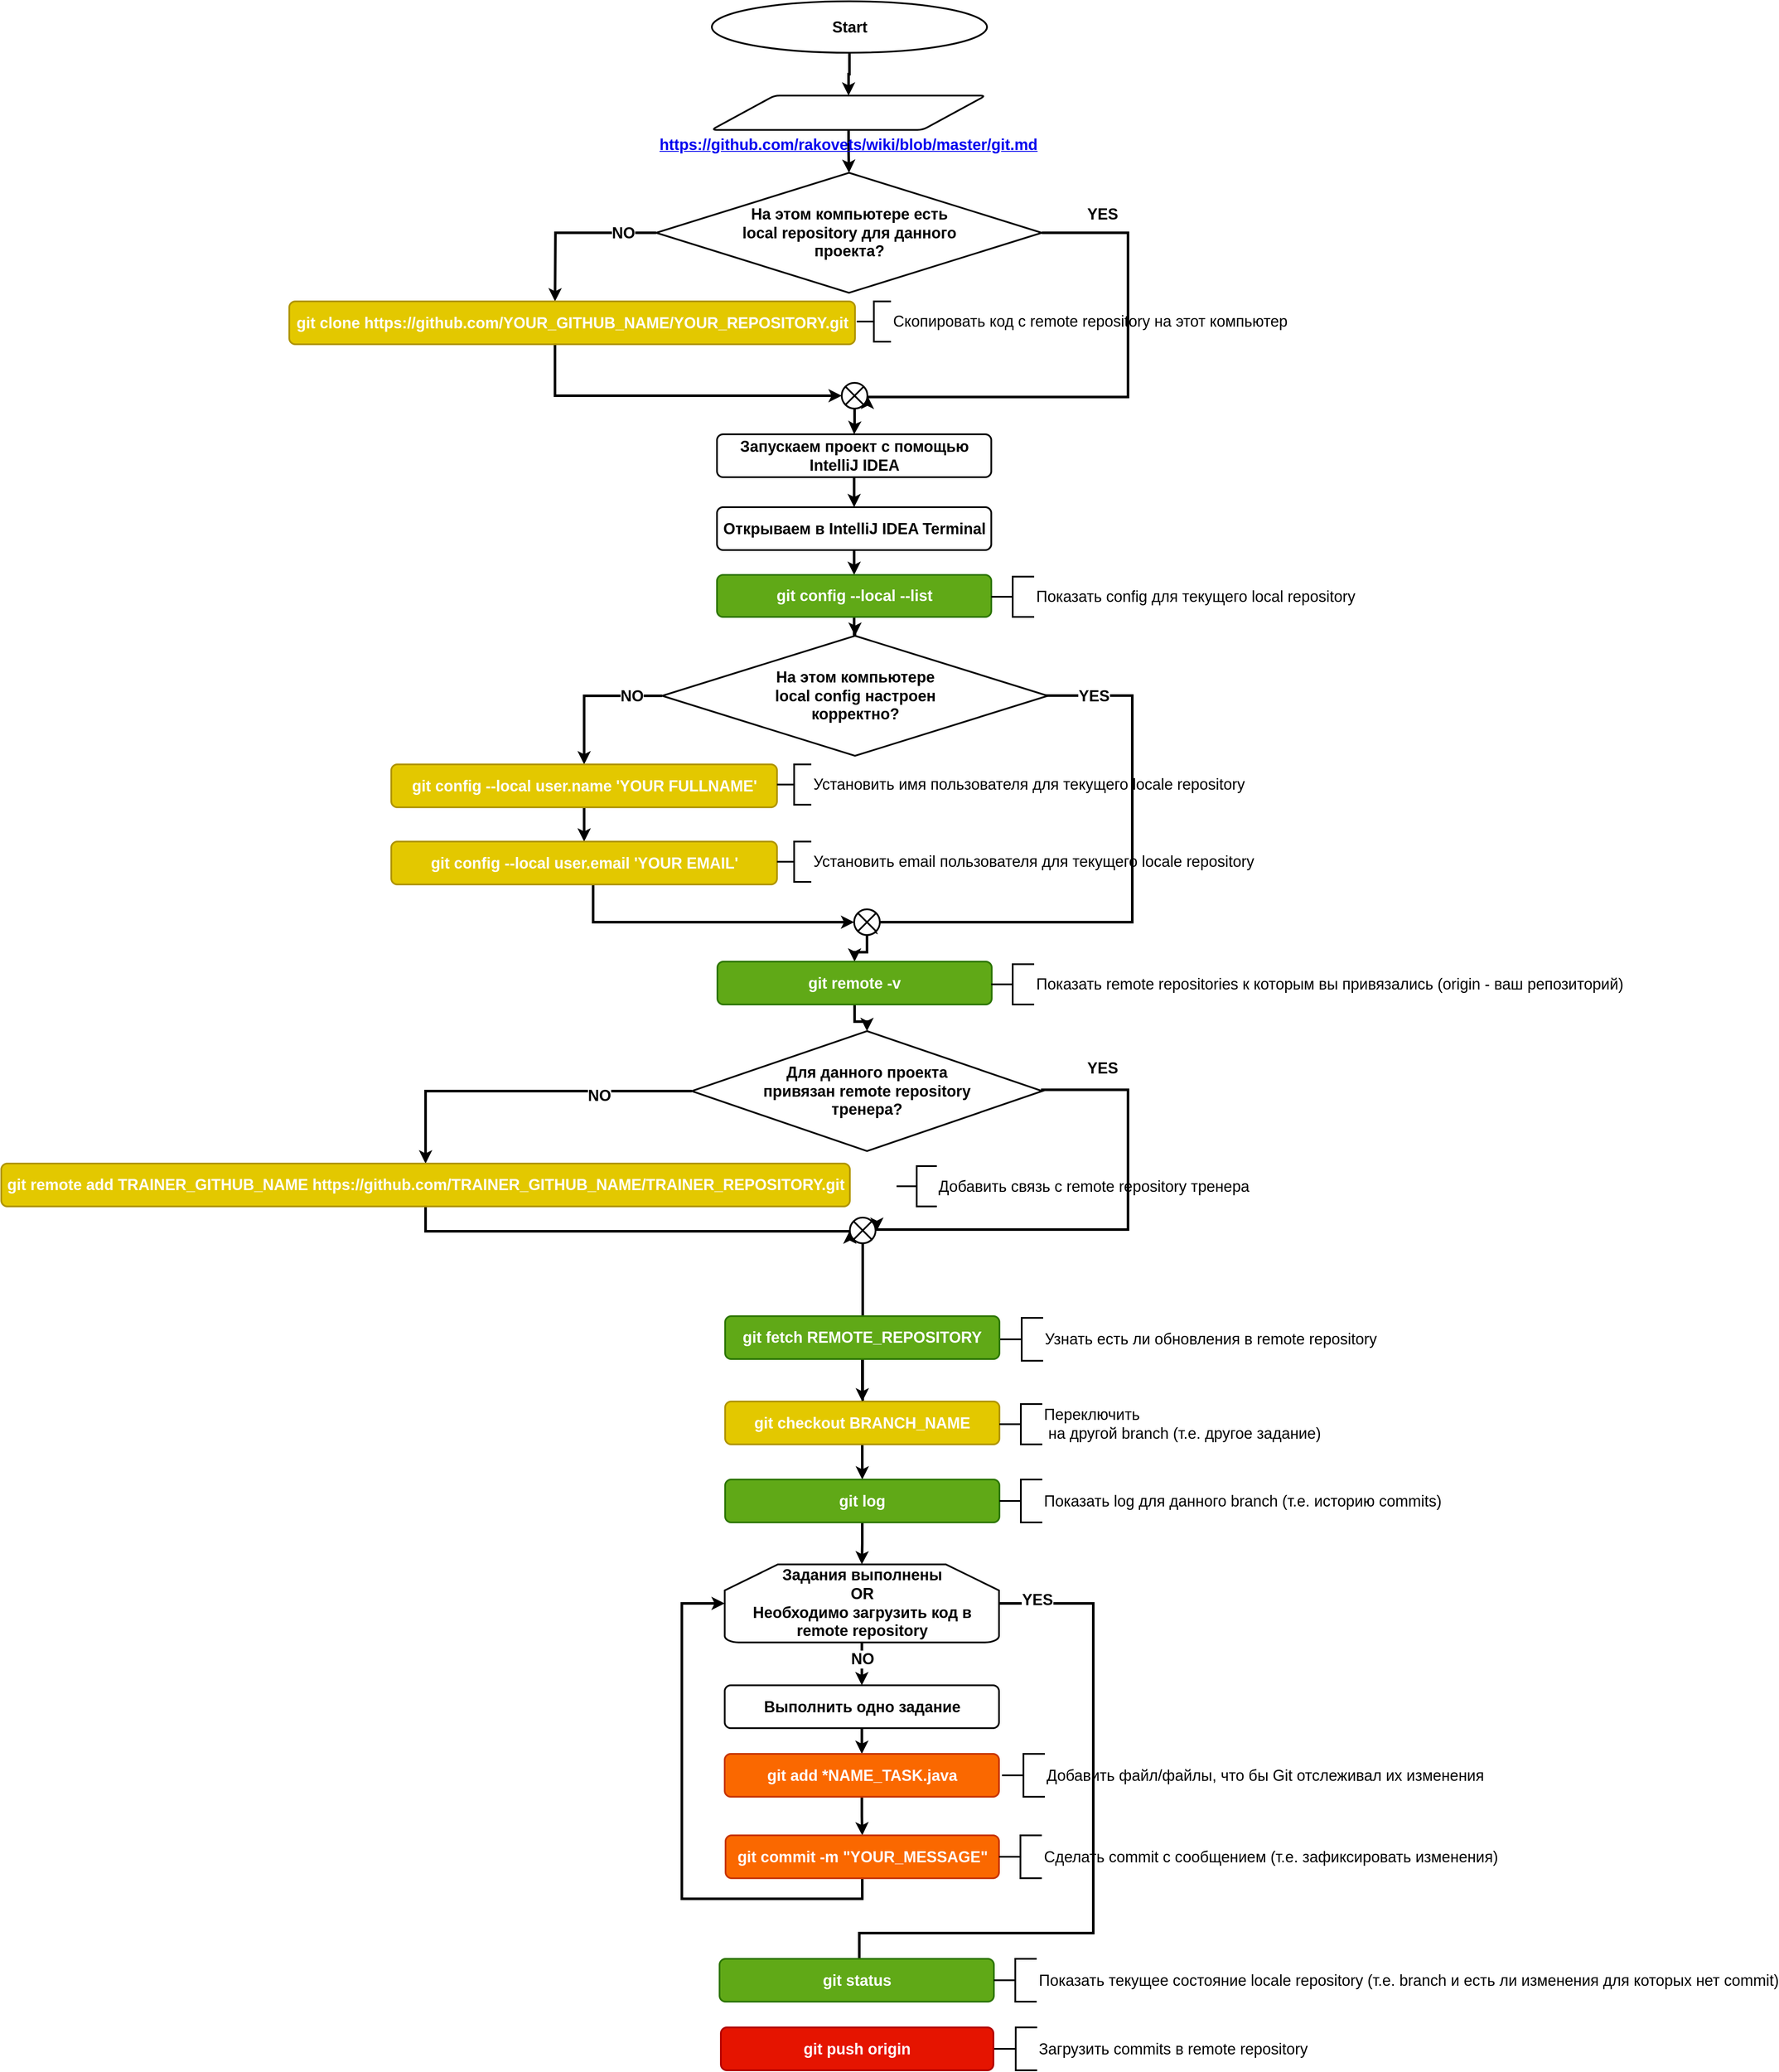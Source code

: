 <mxfile version="12.0.2" type="github" pages="1"><diagram id="CO_EdX-xvhmDzJUKMl0z" name="Page-1"><mxGraphModel dx="4023" dy="2040" grid="1" gridSize="10" guides="1" tooltips="1" connect="1" arrows="1" fold="1" page="1" pageScale="1" pageWidth="827" pageHeight="1169" math="0" shadow="0"><root><mxCell id="0"/><mxCell id="1" parent="0"/><mxCell id="unUm5uf9dTWNHs7t3mFK-1" style="edgeStyle=orthogonalEdgeStyle;rounded=0;orthogonalLoop=1;jettySize=auto;html=1;exitX=0.5;exitY=1;exitDx=0;exitDy=0;exitPerimeter=0;entryX=0.5;entryY=0;entryDx=0;entryDy=0;fontSize=18;fontStyle=1;fontFamily=Helvetica;strokeWidth=3;" parent="1" source="unUm5uf9dTWNHs7t3mFK-2" target="unUm5uf9dTWNHs7t3mFK-4" edge="1"><mxGeometry relative="1" as="geometry"/></mxCell><mxCell id="unUm5uf9dTWNHs7t3mFK-2" value="Start" style="strokeWidth=2;html=1;shape=mxgraph.flowchart.start_1;whiteSpace=wrap;fontSize=18;fontStyle=1;fontFamily=Helvetica;" parent="1" vertex="1"><mxGeometry x="1034.5" y="84.5" width="321" height="60" as="geometry"/></mxCell><mxCell id="unUm5uf9dTWNHs7t3mFK-3" value="" style="edgeStyle=orthogonalEdgeStyle;rounded=0;orthogonalLoop=1;jettySize=auto;html=1;strokeWidth=3;fontSize=18;" parent="1" source="unUm5uf9dTWNHs7t3mFK-4" target="unUm5uf9dTWNHs7t3mFK-52" edge="1"><mxGeometry relative="1" as="geometry"/></mxCell><mxCell id="unUm5uf9dTWNHs7t3mFK-4" value="&lt;a href=&quot;https://github.com/rakovets/wiki/blob/master/git.md&quot; style=&quot;font-size: 18px;&quot;&gt;https://github.com/rakovets/wiki/blob/master/git.md&lt;/a&gt;" style="verticalLabelPosition=bottom;verticalAlign=top;html=1;strokeWidth=2;shape=parallelogram;perimeter=parallelogramPerimeter;whiteSpace=wrap;rounded=1;arcSize=12;size=0.23;shadow=0;comic=0;fontSize=18;fontStyle=1;fontFamily=Helvetica;" parent="1" vertex="1"><mxGeometry x="1034" y="194.5" width="320" height="40" as="geometry"/></mxCell><mxCell id="unUm5uf9dTWNHs7t3mFK-5" value="" style="edgeStyle=orthogonalEdgeStyle;rounded=0;orthogonalLoop=1;jettySize=auto;html=1;fontSize=18;fontFamily=Helvetica;fontStyle=1;strokeWidth=3;exitX=0.5;exitY=1;exitDx=0;exitDy=0;exitPerimeter=0;" parent="1" source="unUm5uf9dTWNHs7t3mFK-46" target="unUm5uf9dTWNHs7t3mFK-7" edge="1"><mxGeometry relative="1" as="geometry"><mxPoint x="1216" y="1173.5" as="sourcePoint"/></mxGeometry></mxCell><mxCell id="unUm5uf9dTWNHs7t3mFK-6" value="" style="edgeStyle=orthogonalEdgeStyle;rounded=0;orthogonalLoop=1;jettySize=auto;html=1;fontSize=18;fontFamily=Helvetica;strokeWidth=3;" parent="1" source="unUm5uf9dTWNHs7t3mFK-7" target="unUm5uf9dTWNHs7t3mFK-12" edge="1"><mxGeometry relative="1" as="geometry"/></mxCell><mxCell id="unUm5uf9dTWNHs7t3mFK-7" value="&lt;span style=&quot;font-size: 18px;&quot;&gt;&lt;font style=&quot;font-size: 18px;&quot;&gt;git remote -v&lt;/font&gt;&lt;/span&gt;" style="rounded=1;whiteSpace=wrap;html=1;absoluteArcSize=1;arcSize=14;strokeWidth=2;shadow=0;comic=0;fontSize=18;fontStyle=1;fillColor=#60a917;strokeColor=#2D7600;fontColor=#ffffff;fontFamily=Helvetica;" parent="1" vertex="1"><mxGeometry x="1041" y="1204.5" width="320" height="50" as="geometry"/></mxCell><mxCell id="unUm5uf9dTWNHs7t3mFK-8" value="" style="edgeStyle=orthogonalEdgeStyle;rounded=0;orthogonalLoop=1;jettySize=auto;html=1;fontSize=18;exitX=0;exitY=0.5;exitDx=0;exitDy=0;exitPerimeter=0;fontFamily=Helvetica;fontStyle=1;strokeWidth=3;entryX=0.5;entryY=0;entryDx=0;entryDy=0;" parent="1" source="unUm5uf9dTWNHs7t3mFK-12" target="unUm5uf9dTWNHs7t3mFK-14" edge="1"><mxGeometry relative="1" as="geometry"><mxPoint x="690.143" y="1433.5" as="targetPoint"/></mxGeometry></mxCell><mxCell id="unUm5uf9dTWNHs7t3mFK-9" value="NO" style="text;html=1;resizable=0;points=[];align=center;verticalAlign=middle;labelBackgroundColor=#ffffff;fontSize=18;fontFamily=Helvetica;fontStyle=1" parent="unUm5uf9dTWNHs7t3mFK-8" vertex="1" connectable="0"><mxGeometry x="-0.452" y="5" relative="1" as="geometry"><mxPoint as="offset"/></mxGeometry></mxCell><mxCell id="unUm5uf9dTWNHs7t3mFK-10" style="edgeStyle=orthogonalEdgeStyle;rounded=0;orthogonalLoop=1;jettySize=auto;html=1;exitX=1;exitY=0.5;exitDx=0;exitDy=0;exitPerimeter=0;entryX=1;entryY=0.5;entryDx=0;entryDy=0;entryPerimeter=0;fontSize=18;fontFamily=Helvetica;fontStyle=1;strokeWidth=3;" parent="1" source="unUm5uf9dTWNHs7t3mFK-12" edge="1"><mxGeometry relative="1" as="geometry"><mxPoint x="1227" y="1518.5" as="targetPoint"/><Array as="points"><mxPoint x="1520" y="1354"/><mxPoint x="1520" y="1517"/></Array></mxGeometry></mxCell><mxCell id="unUm5uf9dTWNHs7t3mFK-11" value="YES" style="text;html=1;resizable=0;points=[];align=center;verticalAlign=middle;labelBackgroundColor=#ffffff;fontSize=18;fontFamily=Helvetica;fontStyle=1;fontColor=#000000;" parent="unUm5uf9dTWNHs7t3mFK-10" vertex="1" connectable="0"><mxGeometry x="-0.617" y="4" relative="1" as="geometry"><mxPoint x="-34" y="-31" as="offset"/></mxGeometry></mxCell><mxCell id="unUm5uf9dTWNHs7t3mFK-12" value="Для данного проекта&lt;br style=&quot;font-size: 18px;&quot;&gt;привязан remote repository&lt;br style=&quot;font-size: 18px;&quot;&gt;тренера?" style="strokeWidth=2;html=1;shape=mxgraph.flowchart.decision;whiteSpace=wrap;rounded=0;shadow=0;comic=0;fontSize=18;fontStyle=1;fontFamily=Helvetica;" parent="1" vertex="1"><mxGeometry x="1011" y="1285.5" width="409" height="140" as="geometry"/></mxCell><mxCell id="unUm5uf9dTWNHs7t3mFK-13" value="" style="edgeStyle=orthogonalEdgeStyle;rounded=0;orthogonalLoop=1;jettySize=auto;html=1;fontSize=18;entryX=0;entryY=0.5;entryDx=0;entryDy=0;entryPerimeter=0;fontFamily=Helvetica;fontStyle=1;strokeWidth=3;exitX=0.5;exitY=1;exitDx=0;exitDy=0;" parent="1" source="unUm5uf9dTWNHs7t3mFK-14" target="unUm5uf9dTWNHs7t3mFK-16" edge="1"><mxGeometry relative="1" as="geometry"><mxPoint x="701" y="1563.5" as="targetPoint"/><mxPoint x="720" y="1650" as="sourcePoint"/><Array as="points"><mxPoint x="700" y="1519"/></Array></mxGeometry></mxCell><mxCell id="unUm5uf9dTWNHs7t3mFK-14" value="&lt;span style=&quot;font-size: 18px;&quot;&gt;&lt;font style=&quot;font-size: 18px;&quot;&gt;git remote add TRAINER_GITHUB_NAME https://github.com/&lt;/font&gt;&lt;/span&gt;TRAINER_GITHUB_NAME&lt;span style=&quot;font-size: 18px;&quot;&gt;&lt;font style=&quot;font-size: 18px;&quot;&gt;/TRAINER_REPOSITORY.git&lt;/font&gt;&lt;/span&gt;" style="rounded=1;whiteSpace=wrap;html=1;absoluteArcSize=1;arcSize=14;strokeWidth=2;shadow=0;comic=0;fontSize=18;fontStyle=1;fillColor=#e3c800;strokeColor=#B09500;fontColor=#ffffff;fontFamily=Helvetica;" parent="1" vertex="1"><mxGeometry x="205.5" y="1440" width="990" height="50" as="geometry"/></mxCell><mxCell id="unUm5uf9dTWNHs7t3mFK-15" value="" style="edgeStyle=orthogonalEdgeStyle;rounded=0;orthogonalLoop=1;jettySize=auto;html=1;fontSize=18;fontFamily=Helvetica;fontStyle=1;strokeWidth=3;exitX=0.5;exitY=1;exitDx=0;exitDy=0;exitPerimeter=0;entryX=0.5;entryY=0;entryDx=0;entryDy=0;" parent="1" source="unUm5uf9dTWNHs7t3mFK-16" target="ncHUCw-XxjgBetCdib_U-1" edge="1"><mxGeometry relative="1" as="geometry"><mxPoint x="1160" y="1740" as="targetPoint"/><Array as="points"><mxPoint x="1210" y="1730"/><mxPoint x="1210" y="1730"/></Array></mxGeometry></mxCell><mxCell id="unUm5uf9dTWNHs7t3mFK-16" value="" style="verticalLabelPosition=bottom;verticalAlign=top;html=1;strokeWidth=2;shape=mxgraph.flowchart.or;rounded=0;shadow=0;comic=0;fontSize=18;fontStyle=1;fontFamily=Helvetica;" parent="1" vertex="1"><mxGeometry x="1195.5" y="1503" width="30" height="30" as="geometry"/></mxCell><mxCell id="unUm5uf9dTWNHs7t3mFK-17" value="" style="edgeStyle=orthogonalEdgeStyle;rounded=0;orthogonalLoop=1;jettySize=auto;html=1;fontSize=18;fontFamily=Helvetica;fontStyle=1;strokeWidth=3;" parent="1" source="unUm5uf9dTWNHs7t3mFK-18" target="unUm5uf9dTWNHs7t3mFK-20" edge="1"><mxGeometry relative="1" as="geometry"/></mxCell><mxCell id="unUm5uf9dTWNHs7t3mFK-18" value="git checkout BRANCH_NAME" style="rounded=1;whiteSpace=wrap;html=1;absoluteArcSize=1;arcSize=14;strokeWidth=2;shadow=0;comic=0;fontSize=18;fontStyle=1;fillColor=#e3c800;strokeColor=#B09500;fontColor=#ffffff;fontFamily=Helvetica;" parent="1" vertex="1"><mxGeometry x="1050" y="1717.5" width="320" height="50" as="geometry"/></mxCell><mxCell id="unUm5uf9dTWNHs7t3mFK-19" value="" style="edgeStyle=orthogonalEdgeStyle;rounded=0;orthogonalLoop=1;jettySize=auto;html=1;fontSize=18;fontFamily=Helvetica;fontStyle=1;strokeWidth=3;" parent="1" source="unUm5uf9dTWNHs7t3mFK-20" target="unUm5uf9dTWNHs7t3mFK-29" edge="1"><mxGeometry relative="1" as="geometry"/></mxCell><mxCell id="unUm5uf9dTWNHs7t3mFK-20" value="git log" style="rounded=1;whiteSpace=wrap;html=1;absoluteArcSize=1;arcSize=14;strokeWidth=2;shadow=0;comic=0;fontSize=18;fontStyle=1;fillColor=#60a917;strokeColor=#2D7600;fontColor=#ffffff;fontFamily=Helvetica;" parent="1" vertex="1"><mxGeometry x="1050" y="1808.5" width="320" height="50" as="geometry"/></mxCell><mxCell id="unUm5uf9dTWNHs7t3mFK-21" value="Переключить&lt;br&gt;&amp;nbsp;на другой branch (т.е. другое задание)" style="strokeWidth=2;html=1;shape=mxgraph.flowchart.annotation_2;align=left;labelPosition=right;pointerEvents=1;connectable=0;rounded=0;shadow=0;comic=0;fontSize=18;fontFamily=Helvetica;" parent="1" vertex="1"><mxGeometry x="1370" y="1720.5" width="50" height="47" as="geometry"/></mxCell><mxCell id="unUm5uf9dTWNHs7t3mFK-22" value="Показать log для данного branch (т.е. историю commits)" style="strokeWidth=2;html=1;shape=mxgraph.flowchart.annotation_2;align=left;labelPosition=right;pointerEvents=1;connectable=0;rounded=0;shadow=0;comic=0;fontSize=18;fontFamily=Helvetica;" parent="1" vertex="1"><mxGeometry x="1370" y="1808.5" width="50" height="50" as="geometry"/></mxCell><mxCell id="unUm5uf9dTWNHs7t3mFK-23" value="Показать remote repositories к которым вы привязались (origin - ваш репозиторий)" style="strokeWidth=2;html=1;shape=mxgraph.flowchart.annotation_2;align=left;labelPosition=right;pointerEvents=1;connectable=0;rounded=0;shadow=0;comic=0;fontSize=18;fontFamily=Helvetica;" parent="1" vertex="1"><mxGeometry x="1360.5" y="1207.5" width="50" height="47" as="geometry"/></mxCell><mxCell id="unUm5uf9dTWNHs7t3mFK-24" value="" style="edgeStyle=orthogonalEdgeStyle;rounded=0;orthogonalLoop=1;jettySize=auto;html=1;fontSize=18;fontFamily=Helvetica;fontStyle=1;strokeWidth=3;" parent="1" source="unUm5uf9dTWNHs7t3mFK-25" target="unUm5uf9dTWNHs7t3mFK-33" edge="1"><mxGeometry relative="1" as="geometry"/></mxCell><mxCell id="unUm5uf9dTWNHs7t3mFK-25" value="Выполнить одно задание" style="rounded=1;whiteSpace=wrap;html=1;absoluteArcSize=1;arcSize=14;strokeWidth=2;shadow=0;comic=0;fontSize=18;fontStyle=1;fontFamily=Helvetica;" parent="1" vertex="1"><mxGeometry x="1049.5" y="2048.5" width="320" height="50" as="geometry"/></mxCell><mxCell id="unUm5uf9dTWNHs7t3mFK-26" value="NO" style="edgeStyle=orthogonalEdgeStyle;rounded=0;orthogonalLoop=1;jettySize=auto;html=1;fontSize=18;fontFamily=Helvetica;fontStyle=1;strokeWidth=3;" parent="1" source="unUm5uf9dTWNHs7t3mFK-29" target="unUm5uf9dTWNHs7t3mFK-25" edge="1"><mxGeometry x="-0.24" relative="1" as="geometry"><mxPoint as="offset"/></mxGeometry></mxCell><mxCell id="unUm5uf9dTWNHs7t3mFK-27" value="" style="edgeStyle=orthogonalEdgeStyle;rounded=0;orthogonalLoop=1;jettySize=auto;html=1;fontSize=18;fontFamily=Helvetica;fontStyle=1;strokeWidth=3;" parent="1" source="unUm5uf9dTWNHs7t3mFK-29" edge="1"><mxGeometry relative="1" as="geometry"><mxPoint x="1205" y="2378.5" as="targetPoint"/><Array as="points"><mxPoint x="1479.5" y="1953.5"/><mxPoint x="1479.5" y="2337.5"/><mxPoint x="1206.5" y="2337.5"/></Array></mxGeometry></mxCell><mxCell id="unUm5uf9dTWNHs7t3mFK-28" value="YES" style="text;html=1;resizable=0;points=[];align=center;verticalAlign=middle;labelBackgroundColor=#ffffff;fontSize=18;fontFamily=Helvetica;fontStyle=1" parent="unUm5uf9dTWNHs7t3mFK-27" vertex="1" connectable="0"><mxGeometry x="-0.48" y="1" relative="1" as="geometry"><mxPoint x="-67" y="-105" as="offset"/></mxGeometry></mxCell><mxCell id="unUm5uf9dTWNHs7t3mFK-29" value="Задания выполнены&lt;br style=&quot;font-size: 18px&quot;&gt;OR&lt;br style=&quot;font-size: 18px&quot;&gt;Необходимо загрузить код в remote repository" style="strokeWidth=2;html=1;shape=mxgraph.flowchart.loop_limit;whiteSpace=wrap;rounded=0;shadow=0;comic=0;fontSize=18;fontFamily=Helvetica;fontStyle=1" parent="1" vertex="1"><mxGeometry x="1049.5" y="1907.5" width="320" height="91" as="geometry"/></mxCell><mxCell id="unUm5uf9dTWNHs7t3mFK-30" value="git push origin" style="rounded=1;whiteSpace=wrap;html=1;absoluteArcSize=1;arcSize=14;strokeWidth=2;shadow=0;comic=0;fontSize=18;fontStyle=1;fillColor=#e51400;strokeColor=#B20000;fontColor=#ffffff;fontFamily=Helvetica;" parent="1" vertex="1"><mxGeometry x="1045" y="2447.5" width="318" height="50" as="geometry"/></mxCell><mxCell id="unUm5uf9dTWNHs7t3mFK-31" value="Загрузить commits в remote repository" style="strokeWidth=2;html=1;shape=mxgraph.flowchart.annotation_2;align=left;labelPosition=right;pointerEvents=1;connectable=0;rounded=0;shadow=0;comic=0;fontSize=18;fontFamily=Helvetica;" parent="1" vertex="1"><mxGeometry x="1364" y="2447.5" width="50" height="50" as="geometry"/></mxCell><mxCell id="unUm5uf9dTWNHs7t3mFK-32" value="" style="edgeStyle=orthogonalEdgeStyle;rounded=0;orthogonalLoop=1;jettySize=auto;html=1;fontSize=18;fontFamily=Helvetica;fontStyle=1;strokeWidth=3;" parent="1" source="unUm5uf9dTWNHs7t3mFK-33" target="unUm5uf9dTWNHs7t3mFK-36" edge="1"><mxGeometry relative="1" as="geometry"/></mxCell><mxCell id="unUm5uf9dTWNHs7t3mFK-33" value="git add *NAME_TASK.java" style="rounded=1;whiteSpace=wrap;html=1;absoluteArcSize=1;arcSize=14;strokeWidth=2;shadow=0;comic=0;fontSize=18;fontStyle=1;fillColor=#fa6800;strokeColor=#C73500;fontColor=#ffffff;fontFamily=Helvetica;" parent="1" vertex="1"><mxGeometry x="1049.5" y="2128.5" width="320" height="50" as="geometry"/></mxCell><mxCell id="unUm5uf9dTWNHs7t3mFK-34" value="Добавить файл/файлы, что бы Git отслеживал их изменения" style="strokeWidth=2;html=1;shape=mxgraph.flowchart.annotation_2;align=left;labelPosition=right;pointerEvents=1;connectable=0;rounded=0;shadow=0;comic=0;fontSize=18;fontFamily=Helvetica;" parent="1" vertex="1"><mxGeometry x="1373" y="2128.5" width="50" height="50" as="geometry"/></mxCell><mxCell id="unUm5uf9dTWNHs7t3mFK-35" value="" style="edgeStyle=orthogonalEdgeStyle;rounded=0;orthogonalLoop=1;jettySize=auto;html=1;fontSize=18;entryX=0;entryY=0.5;entryDx=0;entryDy=0;entryPerimeter=0;exitX=0.5;exitY=1;exitDx=0;exitDy=0;fontFamily=Helvetica;fontStyle=1;strokeWidth=3;" parent="1" source="unUm5uf9dTWNHs7t3mFK-36" target="unUm5uf9dTWNHs7t3mFK-29" edge="1"><mxGeometry relative="1" as="geometry"><Array as="points"><mxPoint x="1210.5" y="2297.5"/><mxPoint x="999.5" y="2297.5"/><mxPoint x="999.5" y="1953.5"/></Array></mxGeometry></mxCell><mxCell id="unUm5uf9dTWNHs7t3mFK-36" value="git commit -m &quot;YOUR_MESSAGE&quot;" style="rounded=1;whiteSpace=wrap;html=1;absoluteArcSize=1;arcSize=14;strokeWidth=2;shadow=0;comic=0;fontSize=18;fontStyle=1;fillColor=#fa6800;strokeColor=#C73500;fontColor=#ffffff;fontFamily=Helvetica;" parent="1" vertex="1"><mxGeometry x="1050.5" y="2223.5" width="319" height="50" as="geometry"/></mxCell><mxCell id="unUm5uf9dTWNHs7t3mFK-37" value="Сделать commit c сообщением (т.е. зафиксировать изменения)" style="strokeWidth=2;html=1;shape=mxgraph.flowchart.annotation_2;align=left;labelPosition=right;pointerEvents=1;connectable=0;rounded=0;shadow=0;comic=0;fontSize=18;fontFamily=Helvetica;" parent="1" vertex="1"><mxGeometry x="1369.5" y="2223.5" width="50" height="50" as="geometry"/></mxCell><mxCell id="unUm5uf9dTWNHs7t3mFK-38" value="Добавить связь с remote repository тренера" style="strokeWidth=2;html=1;shape=mxgraph.flowchart.annotation_2;align=left;labelPosition=right;pointerEvents=1;connectable=0;rounded=0;shadow=0;comic=0;fontSize=18;rotation=0;fontFamily=Helvetica;" parent="1" vertex="1"><mxGeometry x="1250" y="1443" width="47" height="47" as="geometry"/></mxCell><mxCell id="unUm5uf9dTWNHs7t3mFK-39" style="edgeStyle=orthogonalEdgeStyle;rounded=0;orthogonalLoop=1;jettySize=auto;html=1;exitX=0;exitY=0.5;exitDx=0;exitDy=0;exitPerimeter=0;entryX=0.5;entryY=0;entryDx=0;entryDy=0;fontSize=18;fontStyle=1;fontFamily=Helvetica;strokeWidth=3;" parent="1" source="unUm5uf9dTWNHs7t3mFK-43" target="unUm5uf9dTWNHs7t3mFK-45" edge="1"><mxGeometry relative="1" as="geometry"><mxPoint x="850.5" y="1049.5" as="targetPoint"/></mxGeometry></mxCell><mxCell id="unUm5uf9dTWNHs7t3mFK-40" value="NO" style="text;html=1;resizable=0;points=[];align=center;verticalAlign=middle;labelBackgroundColor=#ffffff;fontSize=18;fontStyle=1;fontFamily=Helvetica;" parent="unUm5uf9dTWNHs7t3mFK-39" vertex="1" connectable="0"><mxGeometry x="-0.191" y="4" relative="1" as="geometry"><mxPoint x="33" y="-4" as="offset"/></mxGeometry></mxCell><mxCell id="unUm5uf9dTWNHs7t3mFK-41" style="edgeStyle=orthogonalEdgeStyle;rounded=0;orthogonalLoop=1;jettySize=auto;html=1;exitX=1;exitY=0.5;exitDx=0;exitDy=0;exitPerimeter=0;entryX=1;entryY=0.5;entryDx=0;entryDy=0;entryPerimeter=0;fontSize=18;fontStyle=1;fontFamily=Helvetica;strokeWidth=3;" parent="1" edge="1"><mxGeometry relative="1" as="geometry"><Array as="points"><mxPoint x="1525" y="893.5"/><mxPoint x="1525" y="1158.5"/></Array><mxPoint x="1414.571" y="894.286" as="sourcePoint"/><mxPoint x="1220.286" y="1157.143" as="targetPoint"/></mxGeometry></mxCell><mxCell id="unUm5uf9dTWNHs7t3mFK-42" value="YES" style="text;html=1;resizable=0;points=[];align=center;verticalAlign=middle;labelBackgroundColor=#ffffff;fontSize=18;fontStyle=1;fontFamily=Helvetica;" parent="unUm5uf9dTWNHs7t3mFK-41" vertex="1" connectable="0"><mxGeometry x="-0.562" y="-2" relative="1" as="geometry"><mxPoint x="-43" y="-38" as="offset"/></mxGeometry></mxCell><mxCell id="unUm5uf9dTWNHs7t3mFK-43" value="&lt;span style=&quot;white-space: normal ; font-size: 18px&quot;&gt;На этом компьютере&lt;br&gt;local config настроен&lt;br&gt;&lt;/span&gt;&lt;span style=&quot;white-space: normal ; font-size: 18px&quot;&gt;корректно?&lt;/span&gt;" style="strokeWidth=2;html=1;shape=mxgraph.flowchart.decision;whiteSpace=wrap;rounded=0;shadow=0;comic=0;fontSize=18;fontStyle=1;fontFamily=Helvetica;" parent="1" vertex="1"><mxGeometry x="976.5" y="824.5" width="450" height="140" as="geometry"/></mxCell><mxCell id="unUm5uf9dTWNHs7t3mFK-44" style="edgeStyle=orthogonalEdgeStyle;rounded=0;orthogonalLoop=1;jettySize=auto;html=1;entryX=0;entryY=0.5;entryDx=0;entryDy=0;entryPerimeter=0;fontSize=18;fontStyle=1;fontFamily=Helvetica;strokeWidth=3;" parent="1" target="unUm5uf9dTWNHs7t3mFK-46" edge="1"><mxGeometry relative="1" as="geometry"><mxPoint x="896" y="1133.5" as="sourcePoint"/><Array as="points"><mxPoint x="896" y="1098.5"/><mxPoint x="896" y="1158.5"/></Array></mxGeometry></mxCell><mxCell id="ncHUCw-XxjgBetCdib_U-4" value="" style="edgeStyle=orthogonalEdgeStyle;rounded=0;orthogonalLoop=1;jettySize=auto;html=1;strokeWidth=3;fontSize=18;fontColor=#000000;" edge="1" parent="1" source="unUm5uf9dTWNHs7t3mFK-45" target="unUm5uf9dTWNHs7t3mFK-65"><mxGeometry relative="1" as="geometry"/></mxCell><mxCell id="unUm5uf9dTWNHs7t3mFK-45" value="&lt;span style=&quot;font-size: 18px&quot;&gt;&lt;font style=&quot;font-size: 18px&quot;&gt;git config --local user.name 'YOUR FULLNAME'&lt;/font&gt;&lt;/span&gt;" style="rounded=1;whiteSpace=wrap;html=1;absoluteArcSize=1;arcSize=14;strokeWidth=2;shadow=0;comic=0;fontSize=18;fontStyle=1;fillColor=#e3c800;strokeColor=#B09500;fontColor=#ffffff;fontFamily=Helvetica;" parent="1" vertex="1"><mxGeometry x="660.5" y="974.5" width="450" height="50" as="geometry"/></mxCell><mxCell id="unUm5uf9dTWNHs7t3mFK-46" value="" style="verticalLabelPosition=bottom;verticalAlign=top;html=1;strokeWidth=2;shape=mxgraph.flowchart.or;rounded=0;shadow=0;comic=0;fontSize=18;fontStyle=1;fontFamily=Helvetica;" parent="1" vertex="1"><mxGeometry x="1200.5" y="1143.5" width="30" height="30" as="geometry"/></mxCell><mxCell id="unUm5uf9dTWNHs7t3mFK-47" value="Установить имя пользователя для текущего locale repository" style="strokeWidth=2;html=1;shape=mxgraph.flowchart.annotation_2;align=left;labelPosition=right;pointerEvents=1;connectable=0;rounded=0;shadow=0;comic=0;fontSize=18;rotation=0;fontFamily=Helvetica;" parent="1" vertex="1"><mxGeometry x="1110.5" y="974.5" width="40" height="47" as="geometry"/></mxCell><mxCell id="unUm5uf9dTWNHs7t3mFK-48" style="edgeStyle=orthogonalEdgeStyle;rounded=0;orthogonalLoop=1;jettySize=auto;html=1;exitX=0;exitY=0.5;exitDx=0;exitDy=0;exitPerimeter=0;entryX=0.5;entryY=0;entryDx=0;entryDy=0;fontSize=18;fontStyle=1;fontFamily=Helvetica;strokeWidth=3;" parent="1" source="unUm5uf9dTWNHs7t3mFK-52" edge="1"><mxGeometry relative="1" as="geometry"><mxPoint x="851.5" y="434.5" as="targetPoint"/></mxGeometry></mxCell><mxCell id="unUm5uf9dTWNHs7t3mFK-49" value="NO" style="text;html=1;resizable=0;points=[];align=center;verticalAlign=middle;labelBackgroundColor=#ffffff;fontSize=18;fontStyle=1;fontFamily=Helvetica;" parent="unUm5uf9dTWNHs7t3mFK-48" vertex="1" connectable="0"><mxGeometry x="-0.191" y="4" relative="1" as="geometry"><mxPoint x="41" y="-4" as="offset"/></mxGeometry></mxCell><mxCell id="unUm5uf9dTWNHs7t3mFK-50" style="edgeStyle=orthogonalEdgeStyle;rounded=0;orthogonalLoop=1;jettySize=auto;html=1;exitX=1;exitY=0.5;exitDx=0;exitDy=0;exitPerimeter=0;entryX=1;entryY=0.5;entryDx=0;entryDy=0;entryPerimeter=0;fontSize=18;fontStyle=1;fontFamily=Helvetica;strokeWidth=3;" parent="1" source="unUm5uf9dTWNHs7t3mFK-52" target="unUm5uf9dTWNHs7t3mFK-56" edge="1"><mxGeometry relative="1" as="geometry"><Array as="points"><mxPoint x="1520" y="354"/><mxPoint x="1520" y="546"/></Array></mxGeometry></mxCell><mxCell id="unUm5uf9dTWNHs7t3mFK-51" value="YES" style="text;html=1;resizable=0;points=[];align=center;verticalAlign=middle;labelBackgroundColor=#ffffff;fontSize=18;fontStyle=1;fontFamily=Helvetica;" parent="unUm5uf9dTWNHs7t3mFK-50" vertex="1" connectable="0"><mxGeometry x="-0.562" y="-2" relative="1" as="geometry"><mxPoint x="-28" y="-52" as="offset"/></mxGeometry></mxCell><mxCell id="unUm5uf9dTWNHs7t3mFK-52" value="&lt;span style=&quot;white-space: normal; font-size: 18px;&quot;&gt;На этом компьютере есть&lt;/span&gt;&lt;br style=&quot;white-space: normal; font-size: 18px;&quot;&gt;&lt;span style=&quot;white-space: normal; font-size: 18px;&quot;&gt;local repository для данного&lt;/span&gt;&lt;br style=&quot;white-space: normal; font-size: 18px;&quot;&gt;&lt;span style=&quot;white-space: normal; font-size: 18px;&quot;&gt;проекта?&lt;/span&gt;" style="strokeWidth=2;html=1;shape=mxgraph.flowchart.decision;whiteSpace=wrap;rounded=0;shadow=0;comic=0;fontSize=18;fontStyle=1;fontFamily=Helvetica;" parent="1" vertex="1"><mxGeometry x="969.5" y="284.5" width="450" height="140" as="geometry"/></mxCell><mxCell id="unUm5uf9dTWNHs7t3mFK-53" style="edgeStyle=orthogonalEdgeStyle;rounded=0;orthogonalLoop=1;jettySize=auto;html=1;exitX=0.5;exitY=1;exitDx=0;exitDy=0;entryX=0;entryY=0.5;entryDx=0;entryDy=0;entryPerimeter=0;fontSize=18;fontStyle=1;fontFamily=Helvetica;strokeWidth=3;" parent="1" target="unUm5uf9dTWNHs7t3mFK-56" edge="1"><mxGeometry relative="1" as="geometry"><mxPoint x="851.5" y="484.5" as="sourcePoint"/><Array as="points"><mxPoint x="851.5" y="544.5"/></Array></mxGeometry></mxCell><mxCell id="unUm5uf9dTWNHs7t3mFK-54" value="&lt;span style=&quot;font-size: 18px;&quot;&gt;&lt;font style=&quot;font-size: 18px;&quot;&gt;git clone https://github.com/YOUR_GITHUB_NAME/YOUR_REPOSITORY.git&lt;/font&gt;&lt;/span&gt;" style="rounded=1;whiteSpace=wrap;html=1;absoluteArcSize=1;arcSize=14;strokeWidth=2;shadow=0;comic=0;fontSize=18;fontStyle=1;fillColor=#e3c800;strokeColor=#B09500;fontColor=#ffffff;fontFamily=Helvetica;" parent="1" vertex="1"><mxGeometry x="541.5" y="434.5" width="660" height="50" as="geometry"/></mxCell><mxCell id="unUm5uf9dTWNHs7t3mFK-55" value="" style="edgeStyle=orthogonalEdgeStyle;rounded=0;orthogonalLoop=1;jettySize=auto;html=1;fontSize=18;fontStyle=1;fontFamily=Helvetica;strokeWidth=3;" parent="1" source="unUm5uf9dTWNHs7t3mFK-56" target="unUm5uf9dTWNHs7t3mFK-58" edge="1"><mxGeometry relative="1" as="geometry"/></mxCell><mxCell id="unUm5uf9dTWNHs7t3mFK-56" value="" style="verticalLabelPosition=bottom;verticalAlign=top;html=1;strokeWidth=2;shape=mxgraph.flowchart.or;rounded=0;shadow=0;comic=0;fontSize=18;fontStyle=1;fontFamily=Helvetica;" parent="1" vertex="1"><mxGeometry x="1186" y="529.5" width="30" height="30" as="geometry"/></mxCell><mxCell id="unUm5uf9dTWNHs7t3mFK-57" value="" style="edgeStyle=orthogonalEdgeStyle;rounded=0;orthogonalLoop=1;jettySize=auto;html=1;fontSize=18;fontStyle=1;fontFamily=Helvetica;strokeWidth=3;" parent="1" source="unUm5uf9dTWNHs7t3mFK-58" target="unUm5uf9dTWNHs7t3mFK-60" edge="1"><mxGeometry relative="1" as="geometry"/></mxCell><mxCell id="unUm5uf9dTWNHs7t3mFK-58" value="Запускаем проект с помощью IntelliJ IDEA" style="rounded=1;whiteSpace=wrap;html=1;absoluteArcSize=1;arcSize=14;strokeWidth=2;shadow=0;comic=0;fontSize=18;fontStyle=1;fontFamily=Helvetica;" parent="1" vertex="1"><mxGeometry x="1040.5" y="589.5" width="320" height="50" as="geometry"/></mxCell><mxCell id="unUm5uf9dTWNHs7t3mFK-59" value="" style="edgeStyle=orthogonalEdgeStyle;rounded=0;orthogonalLoop=1;jettySize=auto;html=1;strokeWidth=3;fontSize=18;" parent="1" source="unUm5uf9dTWNHs7t3mFK-60" target="unUm5uf9dTWNHs7t3mFK-63" edge="1"><mxGeometry relative="1" as="geometry"/></mxCell><mxCell id="unUm5uf9dTWNHs7t3mFK-60" value="Открываем в IntelliJ IDEA Terminal" style="rounded=1;whiteSpace=wrap;html=1;absoluteArcSize=1;arcSize=14;strokeWidth=2;shadow=0;comic=0;fontSize=18;fontStyle=1;fontFamily=Helvetica;" parent="1" vertex="1"><mxGeometry x="1040.5" y="674.5" width="320" height="50" as="geometry"/></mxCell><mxCell id="unUm5uf9dTWNHs7t3mFK-61" value="Скопировать код с remote repository на этот компьютер" style="strokeWidth=2;html=1;shape=mxgraph.flowchart.annotation_2;align=left;labelPosition=right;pointerEvents=1;connectable=0;rounded=0;shadow=0;comic=0;fontSize=18;rotation=0;fontFamily=Helvetica;" parent="1" vertex="1"><mxGeometry x="1203.5" y="434.5" width="40" height="47" as="geometry"/></mxCell><mxCell id="unUm5uf9dTWNHs7t3mFK-62" value="" style="edgeStyle=orthogonalEdgeStyle;rounded=0;orthogonalLoop=1;jettySize=auto;html=1;strokeWidth=3;fontSize=18;exitX=0.5;exitY=1;exitDx=0;exitDy=0;" parent="1" source="unUm5uf9dTWNHs7t3mFK-63" target="unUm5uf9dTWNHs7t3mFK-43" edge="1"><mxGeometry relative="1" as="geometry"/></mxCell><mxCell id="unUm5uf9dTWNHs7t3mFK-63" value="git config --local --list" style="rounded=1;whiteSpace=wrap;html=1;absoluteArcSize=1;arcSize=14;strokeWidth=2;shadow=0;comic=0;fontSize=18;fontStyle=1;fillColor=#60a917;strokeColor=#2D7600;fontColor=#ffffff;fontFamily=Helvetica;" parent="1" vertex="1"><mxGeometry x="1040.5" y="753.5" width="320" height="49" as="geometry"/></mxCell><mxCell id="unUm5uf9dTWNHs7t3mFK-64" value="Показать config для текущего local repository" style="strokeWidth=2;html=1;shape=mxgraph.flowchart.annotation_2;align=left;labelPosition=right;pointerEvents=1;connectable=0;rounded=0;shadow=0;comic=0;fontSize=18;fontFamily=Helvetica;" parent="1" vertex="1"><mxGeometry x="1360.5" y="755.5" width="50" height="47" as="geometry"/></mxCell><mxCell id="unUm5uf9dTWNHs7t3mFK-65" value="&lt;span style=&quot;font-size: 18px&quot;&gt;&lt;font style=&quot;font-size: 18px&quot;&gt;git config --local user.email 'YOUR EMAIL'&lt;/font&gt;&lt;/span&gt;" style="rounded=1;whiteSpace=wrap;html=1;absoluteArcSize=1;arcSize=14;strokeWidth=2;shadow=0;comic=0;fontSize=18;fontStyle=1;fillColor=#e3c800;strokeColor=#B09500;fontColor=#ffffff;fontFamily=Helvetica;" parent="1" vertex="1"><mxGeometry x="660.5" y="1064.5" width="450" height="50" as="geometry"/></mxCell><mxCell id="unUm5uf9dTWNHs7t3mFK-66" value="Установить email пользователя для текущего locale repository" style="strokeWidth=2;html=1;shape=mxgraph.flowchart.annotation_2;align=left;labelPosition=right;pointerEvents=1;connectable=0;rounded=0;shadow=0;comic=0;fontSize=18;rotation=0;fontFamily=Helvetica;" parent="1" vertex="1"><mxGeometry x="1110.5" y="1064.5" width="40" height="47" as="geometry"/></mxCell><mxCell id="unUm5uf9dTWNHs7t3mFK-67" value="git status" style="rounded=1;whiteSpace=wrap;html=1;absoluteArcSize=1;arcSize=14;strokeWidth=2;shadow=0;comic=0;fontSize=18;fontStyle=1;fillColor=#60a917;strokeColor=#2D7600;fontColor=#ffffff;fontFamily=Helvetica;" parent="1" vertex="1"><mxGeometry x="1043.5" y="2367.5" width="320" height="50" as="geometry"/></mxCell><mxCell id="unUm5uf9dTWNHs7t3mFK-68" value="Показать текущее состояние locale repository (т.е. branch и есть ли изменения для которых нет commit)" style="strokeWidth=2;html=1;shape=mxgraph.flowchart.annotation_2;align=left;labelPosition=right;pointerEvents=1;connectable=0;rounded=0;shadow=0;comic=0;fontSize=18;fontFamily=Helvetica;" parent="1" vertex="1"><mxGeometry x="1363.5" y="2367.5" width="50" height="50" as="geometry"/></mxCell><mxCell id="ncHUCw-XxjgBetCdib_U-3" value="" style="edgeStyle=orthogonalEdgeStyle;rounded=0;orthogonalLoop=1;jettySize=auto;html=1;strokeWidth=3;fontSize=18;fontColor=#000000;" edge="1" parent="1" source="ncHUCw-XxjgBetCdib_U-1" target="unUm5uf9dTWNHs7t3mFK-18"><mxGeometry relative="1" as="geometry"/></mxCell><mxCell id="ncHUCw-XxjgBetCdib_U-1" value="git fetch REMOTE_REPOSITORY" style="rounded=1;whiteSpace=wrap;html=1;absoluteArcSize=1;arcSize=14;strokeWidth=2;shadow=0;comic=0;fontSize=18;fontStyle=1;fillColor=#60a917;strokeColor=#2D7600;fontColor=#ffffff;fontFamily=Helvetica;" vertex="1" parent="1"><mxGeometry x="1050" y="1618" width="320" height="50" as="geometry"/></mxCell><mxCell id="ncHUCw-XxjgBetCdib_U-2" value="Узнать есть ли обновления в remote repository" style="strokeWidth=2;html=1;shape=mxgraph.flowchart.annotation_2;align=left;labelPosition=right;pointerEvents=1;connectable=0;rounded=0;shadow=0;comic=0;fontSize=18;fontFamily=Helvetica;" vertex="1" parent="1"><mxGeometry x="1371" y="1620" width="50" height="50" as="geometry"/></mxCell></root></mxGraphModel></diagram></mxfile>